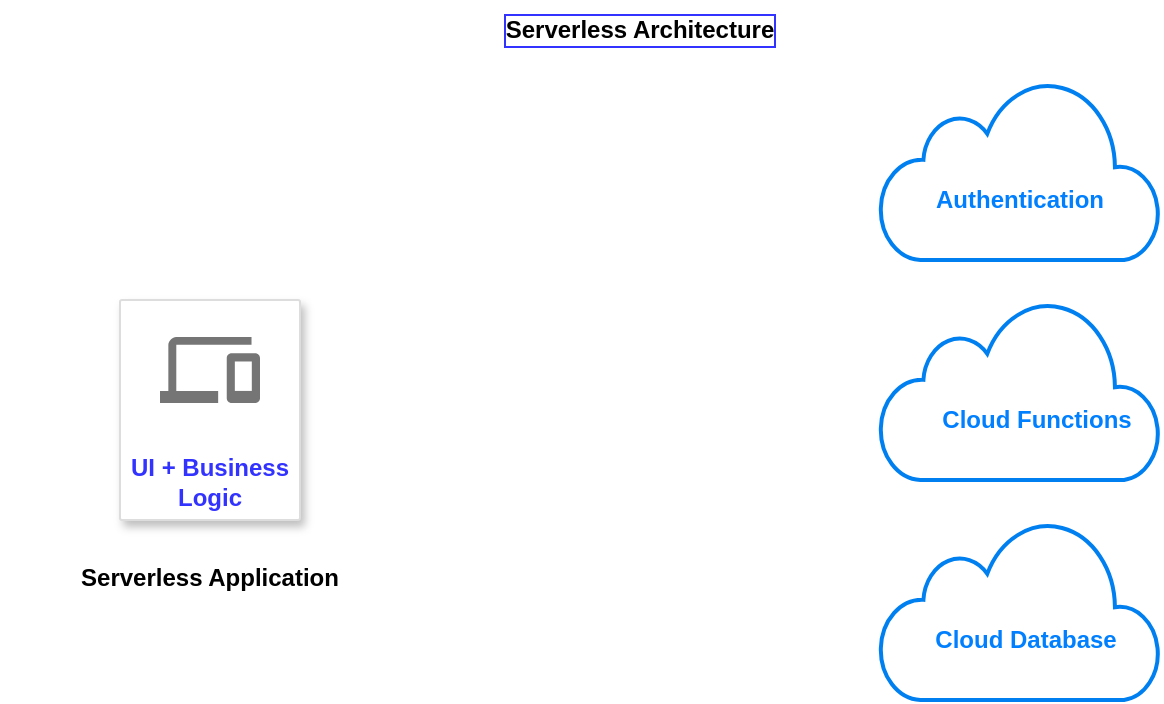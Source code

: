 <mxfile version="13.10.0" type="github">
  <diagram id="DLaAfY6MLrWqdHofX1Y0" name="Page-1">
    <mxGraphModel dx="1038" dy="491" grid="1" gridSize="10" guides="1" tooltips="1" connect="1" arrows="1" fold="1" page="1" pageScale="1" pageWidth="850" pageHeight="1100" math="0" shadow="0">
      <root>
        <mxCell id="0" />
        <mxCell id="1" parent="0" />
        <mxCell id="zKwDwM1E7vwW45lTwtcs-1" value="" style="html=1;verticalLabelPosition=bottom;align=center;labelBackgroundColor=#ffffff;verticalAlign=top;strokeWidth=2;strokeColor=#0080F0;shadow=0;dashed=0;shape=mxgraph.ios7.icons.cloud;" vertex="1" parent="1">
          <mxGeometry x="480" y="50" width="140" height="90" as="geometry" />
        </mxCell>
        <mxCell id="zKwDwM1E7vwW45lTwtcs-2" value="" style="html=1;verticalLabelPosition=bottom;align=center;labelBackgroundColor=#ffffff;verticalAlign=top;strokeWidth=2;strokeColor=#0080F0;shadow=0;dashed=0;shape=mxgraph.ios7.icons.cloud;" vertex="1" parent="1">
          <mxGeometry x="480" y="160" width="140" height="90" as="geometry" />
        </mxCell>
        <mxCell id="zKwDwM1E7vwW45lTwtcs-3" value="" style="html=1;verticalLabelPosition=bottom;align=center;labelBackgroundColor=#ffffff;verticalAlign=top;strokeWidth=2;strokeColor=#0080F0;shadow=0;dashed=0;shape=mxgraph.ios7.icons.cloud;" vertex="1" parent="1">
          <mxGeometry x="480" y="270" width="140" height="90" as="geometry" />
        </mxCell>
        <mxCell id="zKwDwM1E7vwW45lTwtcs-4" value="&lt;b&gt;Authentication&lt;/b&gt;" style="text;html=1;strokeColor=none;fillColor=none;align=center;verticalAlign=middle;whiteSpace=wrap;rounded=0;fontColor=#007FFF;" vertex="1" parent="1">
          <mxGeometry x="510" y="100" width="80" height="20" as="geometry" />
        </mxCell>
        <mxCell id="zKwDwM1E7vwW45lTwtcs-5" value="&lt;b&gt;Cloud Functions&lt;/b&gt;" style="text;html=1;strokeColor=none;fillColor=none;align=center;verticalAlign=middle;whiteSpace=wrap;rounded=0;fontColor=#007FFF;" vertex="1" parent="1">
          <mxGeometry x="510" y="210" width="97" height="20" as="geometry" />
        </mxCell>
        <mxCell id="zKwDwM1E7vwW45lTwtcs-6" value="&lt;b&gt;Cloud Database&lt;/b&gt;" style="text;html=1;strokeColor=none;fillColor=none;align=center;verticalAlign=middle;whiteSpace=wrap;rounded=0;fontColor=#007FFF;" vertex="1" parent="1">
          <mxGeometry x="503" y="320" width="100" height="20" as="geometry" />
        </mxCell>
        <mxCell id="zKwDwM1E7vwW45lTwtcs-7" value="UI + Business Logic" style="strokeColor=#dddddd;shadow=1;strokeWidth=1;rounded=1;absoluteArcSize=1;arcSize=2;labelPosition=center;verticalLabelPosition=middle;align=center;verticalAlign=bottom;spacingLeft=0;fontSize=12;whiteSpace=wrap;spacingBottom=2;fontStyle=1;fontColor=#3333FF;" vertex="1" parent="1">
          <mxGeometry x="100" y="160" width="90" height="110" as="geometry" />
        </mxCell>
        <mxCell id="zKwDwM1E7vwW45lTwtcs-8" value="" style="dashed=0;connectable=0;html=1;fillColor=#757575;strokeColor=none;shape=mxgraph.gcp2.desktop_and_mobile;part=1;" vertex="1" parent="zKwDwM1E7vwW45lTwtcs-7">
          <mxGeometry x="0.5" width="50" height="33" relative="1" as="geometry">
            <mxPoint x="-25" y="18.5" as="offset" />
          </mxGeometry>
        </mxCell>
        <mxCell id="zKwDwM1E7vwW45lTwtcs-9" value="&lt;b&gt;&lt;font color=&quot;#000000&quot;&gt;Serverless Architecture&lt;/font&gt;&lt;/b&gt;" style="text;html=1;strokeColor=none;fillColor=none;align=center;verticalAlign=middle;whiteSpace=wrap;rounded=0;fontColor=#007FFF;labelBorderColor=#3333FF;" vertex="1" parent="1">
          <mxGeometry x="160" y="10" width="400" height="30" as="geometry" />
        </mxCell>
        <mxCell id="zKwDwM1E7vwW45lTwtcs-10" value="&lt;b&gt;&lt;font color=&quot;#000000&quot;&gt;Serverless Application&lt;/font&gt;&lt;/b&gt;" style="text;html=1;strokeColor=none;fillColor=none;align=center;verticalAlign=middle;whiteSpace=wrap;rounded=0;fontColor=#007FFF;labelBorderColor=none;" vertex="1" parent="1">
          <mxGeometry x="40" y="284" width="210" height="30" as="geometry" />
        </mxCell>
      </root>
    </mxGraphModel>
  </diagram>
</mxfile>
